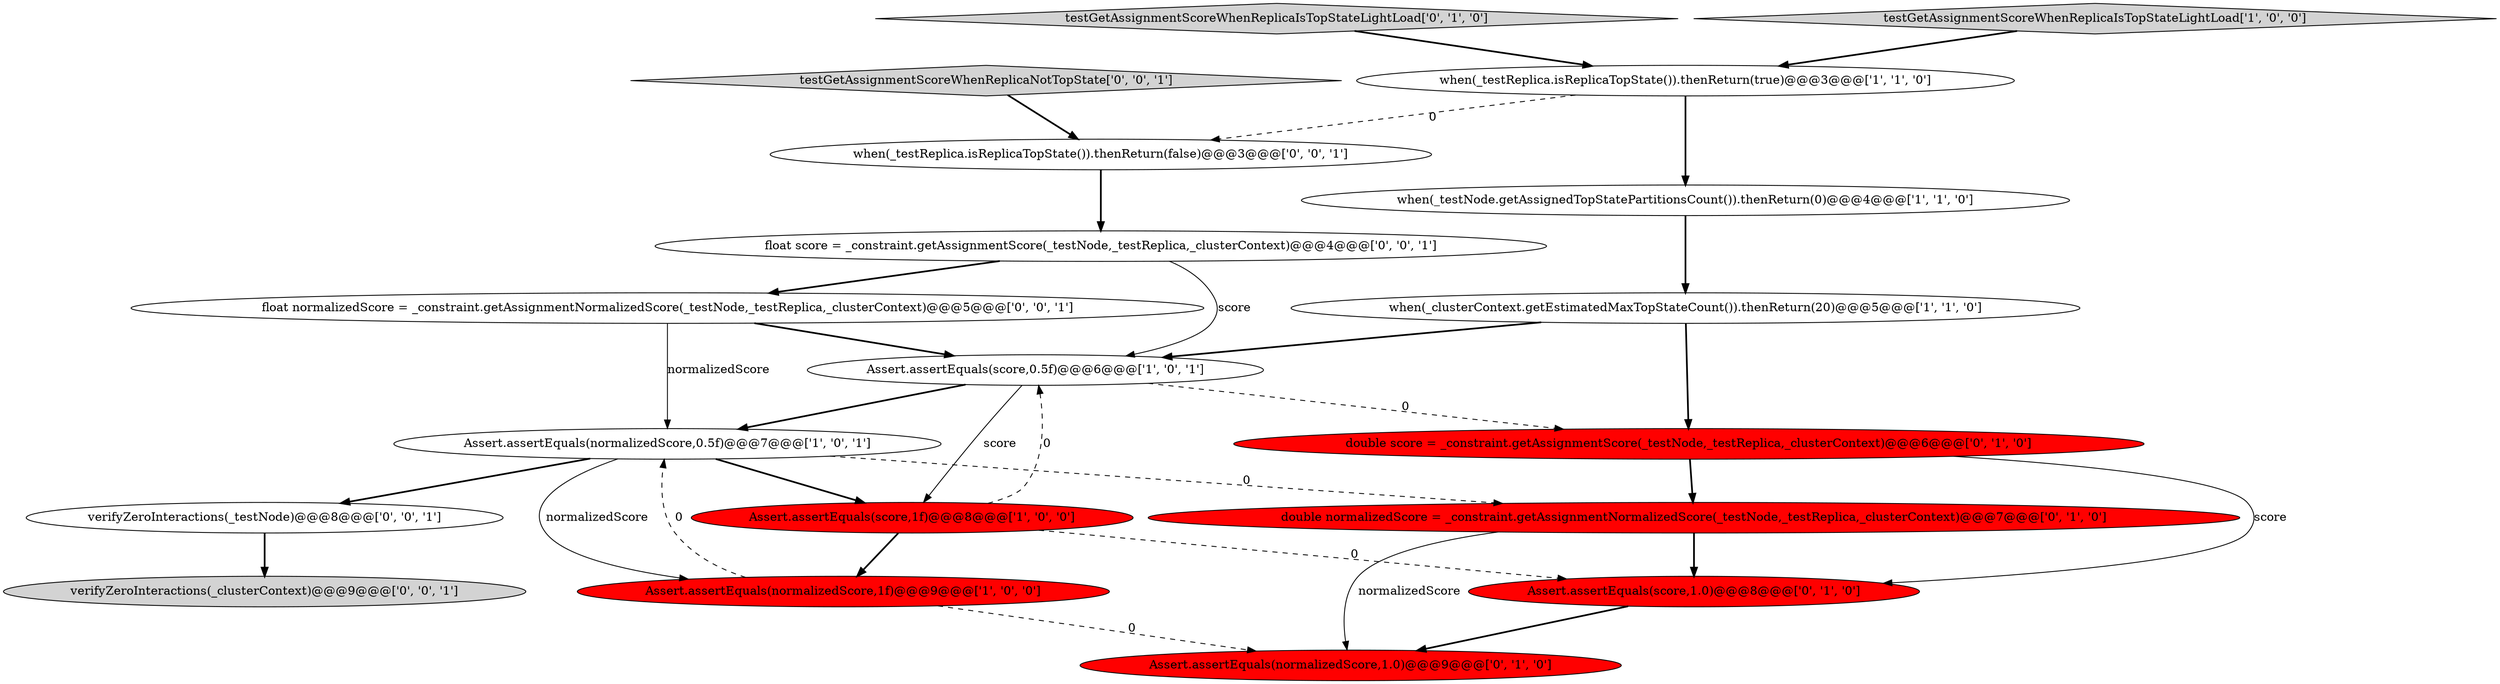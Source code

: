 digraph {
0 [style = filled, label = "when(_testReplica.isReplicaTopState()).thenReturn(true)@@@3@@@['1', '1', '0']", fillcolor = white, shape = ellipse image = "AAA0AAABBB1BBB"];
9 [style = filled, label = "Assert.assertEquals(normalizedScore,1.0)@@@9@@@['0', '1', '0']", fillcolor = red, shape = ellipse image = "AAA1AAABBB2BBB"];
3 [style = filled, label = "Assert.assertEquals(normalizedScore,1f)@@@9@@@['1', '0', '0']", fillcolor = red, shape = ellipse image = "AAA1AAABBB1BBB"];
2 [style = filled, label = "Assert.assertEquals(normalizedScore,0.5f)@@@7@@@['1', '0', '1']", fillcolor = white, shape = ellipse image = "AAA0AAABBB1BBB"];
13 [style = filled, label = "float normalizedScore = _constraint.getAssignmentNormalizedScore(_testNode,_testReplica,_clusterContext)@@@5@@@['0', '0', '1']", fillcolor = white, shape = ellipse image = "AAA0AAABBB3BBB"];
4 [style = filled, label = "when(_testNode.getAssignedTopStatePartitionsCount()).thenReturn(0)@@@4@@@['1', '1', '0']", fillcolor = white, shape = ellipse image = "AAA0AAABBB1BBB"];
11 [style = filled, label = "double normalizedScore = _constraint.getAssignmentNormalizedScore(_testNode,_testReplica,_clusterContext)@@@7@@@['0', '1', '0']", fillcolor = red, shape = ellipse image = "AAA1AAABBB2BBB"];
18 [style = filled, label = "testGetAssignmentScoreWhenReplicaNotTopState['0', '0', '1']", fillcolor = lightgray, shape = diamond image = "AAA0AAABBB3BBB"];
12 [style = filled, label = "testGetAssignmentScoreWhenReplicaIsTopStateLightLoad['0', '1', '0']", fillcolor = lightgray, shape = diamond image = "AAA0AAABBB2BBB"];
5 [style = filled, label = "Assert.assertEquals(score,1f)@@@8@@@['1', '0', '0']", fillcolor = red, shape = ellipse image = "AAA1AAABBB1BBB"];
10 [style = filled, label = "Assert.assertEquals(score,1.0)@@@8@@@['0', '1', '0']", fillcolor = red, shape = ellipse image = "AAA1AAABBB2BBB"];
16 [style = filled, label = "float score = _constraint.getAssignmentScore(_testNode,_testReplica,_clusterContext)@@@4@@@['0', '0', '1']", fillcolor = white, shape = ellipse image = "AAA0AAABBB3BBB"];
8 [style = filled, label = "double score = _constraint.getAssignmentScore(_testNode,_testReplica,_clusterContext)@@@6@@@['0', '1', '0']", fillcolor = red, shape = ellipse image = "AAA1AAABBB2BBB"];
14 [style = filled, label = "verifyZeroInteractions(_clusterContext)@@@9@@@['0', '0', '1']", fillcolor = lightgray, shape = ellipse image = "AAA0AAABBB3BBB"];
15 [style = filled, label = "when(_testReplica.isReplicaTopState()).thenReturn(false)@@@3@@@['0', '0', '1']", fillcolor = white, shape = ellipse image = "AAA0AAABBB3BBB"];
1 [style = filled, label = "when(_clusterContext.getEstimatedMaxTopStateCount()).thenReturn(20)@@@5@@@['1', '1', '0']", fillcolor = white, shape = ellipse image = "AAA0AAABBB1BBB"];
7 [style = filled, label = "testGetAssignmentScoreWhenReplicaIsTopStateLightLoad['1', '0', '0']", fillcolor = lightgray, shape = diamond image = "AAA0AAABBB1BBB"];
17 [style = filled, label = "verifyZeroInteractions(_testNode)@@@8@@@['0', '0', '1']", fillcolor = white, shape = ellipse image = "AAA0AAABBB3BBB"];
6 [style = filled, label = "Assert.assertEquals(score,0.5f)@@@6@@@['1', '0', '1']", fillcolor = white, shape = ellipse image = "AAA0AAABBB1BBB"];
2->17 [style = bold, label=""];
5->3 [style = bold, label=""];
16->13 [style = bold, label=""];
2->5 [style = bold, label=""];
2->3 [style = solid, label="normalizedScore"];
6->8 [style = dashed, label="0"];
1->8 [style = bold, label=""];
3->2 [style = dashed, label="0"];
18->15 [style = bold, label=""];
0->15 [style = dashed, label="0"];
16->6 [style = solid, label="score"];
7->0 [style = bold, label=""];
13->2 [style = solid, label="normalizedScore"];
15->16 [style = bold, label=""];
12->0 [style = bold, label=""];
6->5 [style = solid, label="score"];
6->2 [style = bold, label=""];
1->6 [style = bold, label=""];
5->6 [style = dashed, label="0"];
5->10 [style = dashed, label="0"];
3->9 [style = dashed, label="0"];
0->4 [style = bold, label=""];
11->10 [style = bold, label=""];
17->14 [style = bold, label=""];
2->11 [style = dashed, label="0"];
4->1 [style = bold, label=""];
10->9 [style = bold, label=""];
13->6 [style = bold, label=""];
8->11 [style = bold, label=""];
11->9 [style = solid, label="normalizedScore"];
8->10 [style = solid, label="score"];
}
